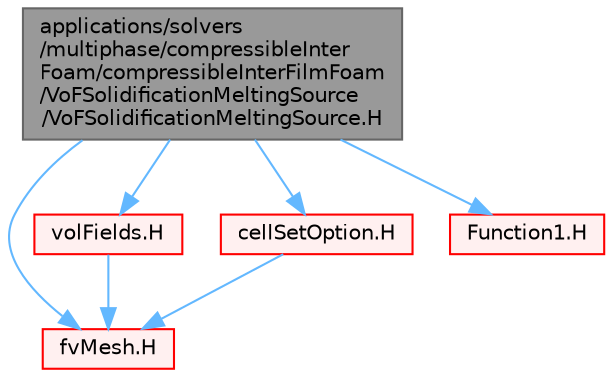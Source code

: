digraph "applications/solvers/multiphase/compressibleInterFoam/compressibleInterFilmFoam/VoFSolidificationMeltingSource/VoFSolidificationMeltingSource.H"
{
 // LATEX_PDF_SIZE
  bgcolor="transparent";
  edge [fontname=Helvetica,fontsize=10,labelfontname=Helvetica,labelfontsize=10];
  node [fontname=Helvetica,fontsize=10,shape=box,height=0.2,width=0.4];
  Node1 [id="Node000001",label="applications/solvers\l/multiphase/compressibleInter\lFoam/compressibleInterFilmFoam\l/VoFSolidificationMeltingSource\l/VoFSolidificationMeltingSource.H",height=0.2,width=0.4,color="gray40", fillcolor="grey60", style="filled", fontcolor="black",tooltip=" "];
  Node1 -> Node2 [id="edge1_Node000001_Node000002",color="steelblue1",style="solid",tooltip=" "];
  Node2 [id="Node000002",label="fvMesh.H",height=0.2,width=0.4,color="red", fillcolor="#FFF0F0", style="filled",URL="$fvMesh_8H.html",tooltip=" "];
  Node1 -> Node341 [id="edge2_Node000001_Node000341",color="steelblue1",style="solid",tooltip=" "];
  Node341 [id="Node000341",label="volFields.H",height=0.2,width=0.4,color="red", fillcolor="#FFF0F0", style="filled",URL="$volFields_8H.html",tooltip=" "];
  Node341 -> Node2 [id="edge3_Node000341_Node000002",color="steelblue1",style="solid",tooltip=" "];
  Node1 -> Node379 [id="edge4_Node000001_Node000379",color="steelblue1",style="solid",tooltip=" "];
  Node379 [id="Node000379",label="cellSetOption.H",height=0.2,width=0.4,color="red", fillcolor="#FFF0F0", style="filled",URL="$cellSetOption_8H.html",tooltip=" "];
  Node379 -> Node2 [id="edge5_Node000379_Node000002",color="steelblue1",style="solid",tooltip=" "];
  Node1 -> Node410 [id="edge6_Node000001_Node000410",color="steelblue1",style="solid",tooltip=" "];
  Node410 [id="Node000410",label="Function1.H",height=0.2,width=0.4,color="red", fillcolor="#FFF0F0", style="filled",URL="$Function1_8H.html",tooltip=" "];
}
